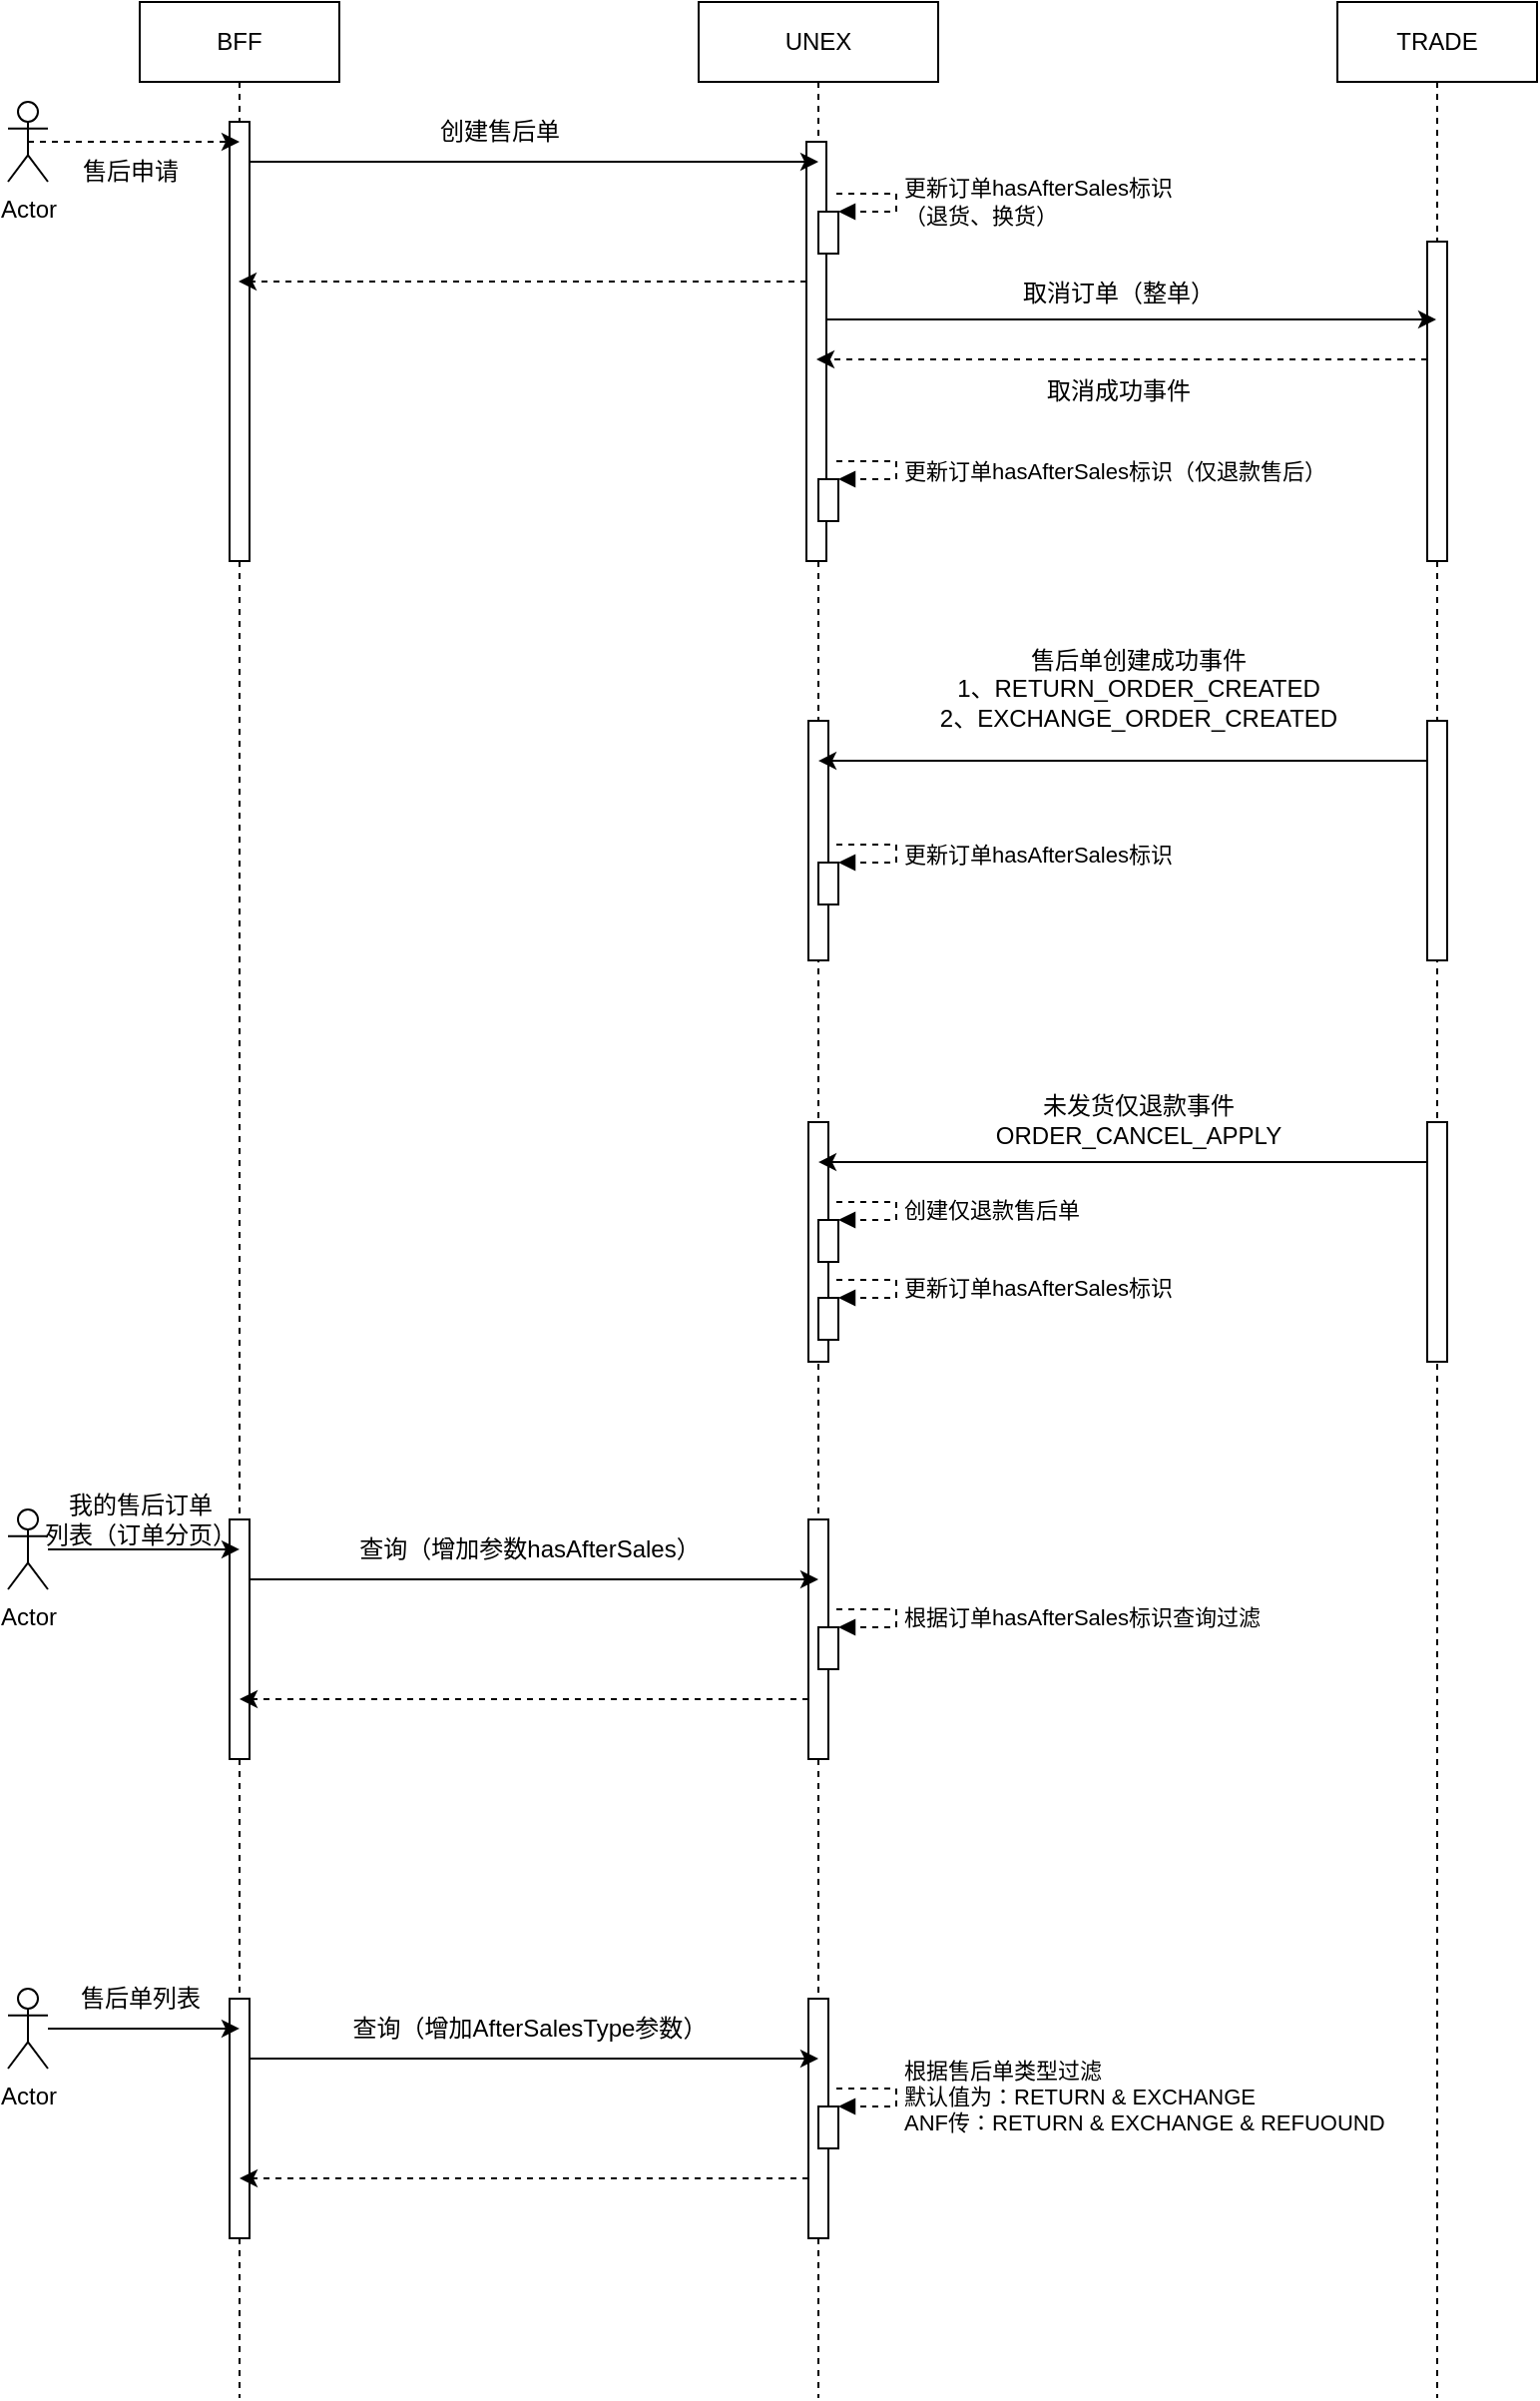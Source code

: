 <mxfile version="20.8.5" type="github">
  <diagram id="oeOLm6TmariHXOsiJxw1" name="第 1 页">
    <mxGraphModel dx="560" dy="764" grid="1" gridSize="10" guides="1" tooltips="1" connect="1" arrows="1" fold="1" page="1" pageScale="1" pageWidth="827" pageHeight="1169" math="0" shadow="0">
      <root>
        <mxCell id="0" />
        <mxCell id="1" parent="0" />
        <mxCell id="Qx3qVUNE9kL9CaYIBk6r-1" value="BFF" style="shape=umlLifeline;perimeter=lifelinePerimeter;whiteSpace=wrap;html=1;container=1;collapsible=0;recursiveResize=0;outlineConnect=0;" vertex="1" parent="1">
          <mxGeometry x="1700" y="360" width="100" height="1200" as="geometry" />
        </mxCell>
        <mxCell id="Qx3qVUNE9kL9CaYIBk6r-2" value="" style="html=1;points=[];perimeter=orthogonalPerimeter;" vertex="1" parent="Qx3qVUNE9kL9CaYIBk6r-1">
          <mxGeometry x="45" y="60" width="10" height="220" as="geometry" />
        </mxCell>
        <mxCell id="Qx3qVUNE9kL9CaYIBk6r-3" value="" style="html=1;points=[];perimeter=orthogonalPerimeter;" vertex="1" parent="Qx3qVUNE9kL9CaYIBk6r-1">
          <mxGeometry x="45" y="760" width="10" height="120" as="geometry" />
        </mxCell>
        <mxCell id="Qx3qVUNE9kL9CaYIBk6r-4" value="售后申请" style="text;html=1;align=center;verticalAlign=middle;resizable=0;points=[];autosize=1;strokeColor=none;fillColor=none;" vertex="1" parent="Qx3qVUNE9kL9CaYIBk6r-1">
          <mxGeometry x="-40" y="70" width="70" height="30" as="geometry" />
        </mxCell>
        <mxCell id="Qx3qVUNE9kL9CaYIBk6r-5" value="UNEX" style="shape=umlLifeline;perimeter=lifelinePerimeter;whiteSpace=wrap;html=1;container=1;collapsible=0;recursiveResize=0;outlineConnect=0;" vertex="1" parent="1">
          <mxGeometry x="1980" y="360" width="120" height="1200" as="geometry" />
        </mxCell>
        <mxCell id="Qx3qVUNE9kL9CaYIBk6r-6" value="" style="html=1;points=[];perimeter=orthogonalPerimeter;" vertex="1" parent="Qx3qVUNE9kL9CaYIBk6r-5">
          <mxGeometry x="54" y="70" width="10" height="210" as="geometry" />
        </mxCell>
        <mxCell id="Qx3qVUNE9kL9CaYIBk6r-7" value="" style="html=1;points=[];perimeter=orthogonalPerimeter;" vertex="1" parent="Qx3qVUNE9kL9CaYIBk6r-5">
          <mxGeometry x="55" y="360" width="10" height="120" as="geometry" />
        </mxCell>
        <mxCell id="Qx3qVUNE9kL9CaYIBk6r-8" value="" style="html=1;points=[];perimeter=orthogonalPerimeter;" vertex="1" parent="Qx3qVUNE9kL9CaYIBk6r-5">
          <mxGeometry x="60" y="431" width="10" height="21" as="geometry" />
        </mxCell>
        <mxCell id="Qx3qVUNE9kL9CaYIBk6r-9" value="更新订单hasAfterSales标识" style="edgeStyle=orthogonalEdgeStyle;html=1;align=left;spacingLeft=2;endArrow=block;rounded=0;entryX=1;entryY=0;dashed=1;" edge="1" parent="Qx3qVUNE9kL9CaYIBk6r-5" target="Qx3qVUNE9kL9CaYIBk6r-8">
          <mxGeometry x="0.013" relative="1" as="geometry">
            <mxPoint x="69" y="422" as="sourcePoint" />
            <Array as="points">
              <mxPoint x="99" y="422" />
            </Array>
            <mxPoint as="offset" />
          </mxGeometry>
        </mxCell>
        <mxCell id="Qx3qVUNE9kL9CaYIBk6r-10" value="" style="html=1;points=[];perimeter=orthogonalPerimeter;" vertex="1" parent="Qx3qVUNE9kL9CaYIBk6r-5">
          <mxGeometry x="55" y="760" width="10" height="120" as="geometry" />
        </mxCell>
        <mxCell id="Qx3qVUNE9kL9CaYIBk6r-11" value="" style="html=1;points=[];perimeter=orthogonalPerimeter;" vertex="1" parent="Qx3qVUNE9kL9CaYIBk6r-5">
          <mxGeometry x="60" y="239" width="10" height="21" as="geometry" />
        </mxCell>
        <mxCell id="Qx3qVUNE9kL9CaYIBk6r-12" value="更新订单hasAfterSales标识（仅退款售后）" style="edgeStyle=orthogonalEdgeStyle;html=1;align=left;spacingLeft=2;endArrow=block;rounded=0;entryX=1;entryY=0;dashed=1;" edge="1" parent="Qx3qVUNE9kL9CaYIBk6r-5" target="Qx3qVUNE9kL9CaYIBk6r-11">
          <mxGeometry x="0.013" relative="1" as="geometry">
            <mxPoint x="69" y="230" as="sourcePoint" />
            <Array as="points">
              <mxPoint x="99" y="230" />
            </Array>
            <mxPoint as="offset" />
          </mxGeometry>
        </mxCell>
        <mxCell id="Qx3qVUNE9kL9CaYIBk6r-13" value="" style="html=1;points=[];perimeter=orthogonalPerimeter;" vertex="1" parent="Qx3qVUNE9kL9CaYIBk6r-5">
          <mxGeometry x="60" y="105" width="10" height="21" as="geometry" />
        </mxCell>
        <mxCell id="Qx3qVUNE9kL9CaYIBk6r-14" value="更新订单hasAfterSales标识&lt;br&gt;（退货、换货）" style="edgeStyle=orthogonalEdgeStyle;html=1;align=left;spacingLeft=2;endArrow=block;rounded=0;entryX=1;entryY=0;dashed=1;" edge="1" parent="Qx3qVUNE9kL9CaYIBk6r-5" target="Qx3qVUNE9kL9CaYIBk6r-13">
          <mxGeometry relative="1" as="geometry">
            <mxPoint x="69" y="96" as="sourcePoint" />
            <Array as="points">
              <mxPoint x="99" y="96" />
            </Array>
            <mxPoint as="offset" />
          </mxGeometry>
        </mxCell>
        <mxCell id="Qx3qVUNE9kL9CaYIBk6r-15" value="" style="html=1;points=[];perimeter=orthogonalPerimeter;" vertex="1" parent="Qx3qVUNE9kL9CaYIBk6r-5">
          <mxGeometry x="60" y="814" width="10" height="21" as="geometry" />
        </mxCell>
        <mxCell id="Qx3qVUNE9kL9CaYIBk6r-16" value="根据订单hasAfterSales标识查询过滤" style="edgeStyle=orthogonalEdgeStyle;html=1;align=left;spacingLeft=2;endArrow=block;rounded=0;entryX=1;entryY=0;dashed=1;" edge="1" parent="Qx3qVUNE9kL9CaYIBk6r-5" target="Qx3qVUNE9kL9CaYIBk6r-15">
          <mxGeometry relative="1" as="geometry">
            <mxPoint x="69" y="805" as="sourcePoint" />
            <Array as="points">
              <mxPoint x="99" y="805" />
            </Array>
            <mxPoint as="offset" />
          </mxGeometry>
        </mxCell>
        <mxCell id="Qx3qVUNE9kL9CaYIBk6r-17" value="TRADE" style="shape=umlLifeline;perimeter=lifelinePerimeter;whiteSpace=wrap;html=1;container=1;collapsible=0;recursiveResize=0;outlineConnect=0;" vertex="1" parent="1">
          <mxGeometry x="2300" y="360" width="100" height="1200" as="geometry" />
        </mxCell>
        <mxCell id="Qx3qVUNE9kL9CaYIBk6r-18" value="" style="html=1;points=[];perimeter=orthogonalPerimeter;" vertex="1" parent="Qx3qVUNE9kL9CaYIBk6r-17">
          <mxGeometry x="45" y="120" width="10" height="160" as="geometry" />
        </mxCell>
        <mxCell id="Qx3qVUNE9kL9CaYIBk6r-19" value="" style="html=1;points=[];perimeter=orthogonalPerimeter;" vertex="1" parent="Qx3qVUNE9kL9CaYIBk6r-17">
          <mxGeometry x="45" y="360" width="10" height="120" as="geometry" />
        </mxCell>
        <mxCell id="Qx3qVUNE9kL9CaYIBk6r-20" value="创建售后单" style="text;html=1;align=center;verticalAlign=middle;resizable=0;points=[];autosize=1;strokeColor=none;fillColor=none;" vertex="1" parent="1">
          <mxGeometry x="1840" y="410" width="80" height="30" as="geometry" />
        </mxCell>
        <mxCell id="Qx3qVUNE9kL9CaYIBk6r-21" style="edgeStyle=orthogonalEdgeStyle;rounded=0;orthogonalLoop=1;jettySize=auto;html=1;dashed=1;" edge="1" parent="1">
          <mxGeometry relative="1" as="geometry">
            <Array as="points">
              <mxPoint x="1890" y="500" />
              <mxPoint x="1890" y="500" />
            </Array>
            <mxPoint x="2034" y="500" as="sourcePoint" />
            <mxPoint x="1749.5" y="500" as="targetPoint" />
          </mxGeometry>
        </mxCell>
        <mxCell id="Qx3qVUNE9kL9CaYIBk6r-22" style="edgeStyle=orthogonalEdgeStyle;rounded=0;orthogonalLoop=1;jettySize=auto;html=1;" edge="1" parent="1">
          <mxGeometry relative="1" as="geometry">
            <Array as="points">
              <mxPoint x="2250" y="519" />
              <mxPoint x="2250" y="519" />
            </Array>
            <mxPoint x="2044" y="519.0" as="sourcePoint" />
            <mxPoint x="2349.5" y="519.0" as="targetPoint" />
          </mxGeometry>
        </mxCell>
        <mxCell id="Qx3qVUNE9kL9CaYIBk6r-23" value="取消订单（整单）" style="text;html=1;align=center;verticalAlign=middle;resizable=0;points=[];autosize=1;strokeColor=none;fillColor=none;" vertex="1" parent="1">
          <mxGeometry x="2130" y="491" width="120" height="30" as="geometry" />
        </mxCell>
        <mxCell id="Qx3qVUNE9kL9CaYIBk6r-24" style="edgeStyle=orthogonalEdgeStyle;rounded=0;orthogonalLoop=1;jettySize=auto;html=1;exitX=0.5;exitY=0.5;exitDx=0;exitDy=0;exitPerimeter=0;dashed=1;" edge="1" parent="1" source="Qx3qVUNE9kL9CaYIBk6r-25">
          <mxGeometry relative="1" as="geometry">
            <mxPoint x="1750" y="430" as="targetPoint" />
            <Array as="points">
              <mxPoint x="1750" y="430" />
            </Array>
          </mxGeometry>
        </mxCell>
        <mxCell id="Qx3qVUNE9kL9CaYIBk6r-25" value="Actor" style="shape=umlActor;verticalLabelPosition=bottom;verticalAlign=top;html=1;" vertex="1" parent="1">
          <mxGeometry x="1634" y="410" width="20" height="40" as="geometry" />
        </mxCell>
        <mxCell id="Qx3qVUNE9kL9CaYIBk6r-26" style="edgeStyle=orthogonalEdgeStyle;rounded=0;orthogonalLoop=1;jettySize=auto;html=1;entryX=0.5;entryY=0.167;entryDx=0;entryDy=0;entryPerimeter=0;" edge="1" parent="1" source="Qx3qVUNE9kL9CaYIBk6r-19" target="Qx3qVUNE9kL9CaYIBk6r-7">
          <mxGeometry relative="1" as="geometry">
            <Array as="points">
              <mxPoint x="2230" y="740" />
              <mxPoint x="2230" y="740" />
            </Array>
          </mxGeometry>
        </mxCell>
        <mxCell id="Qx3qVUNE9kL9CaYIBk6r-27" value="售后单创建成功事件&lt;br&gt;&lt;div&gt;1、RETURN_ORDER_CREATED&lt;/div&gt;&lt;div&gt;2、EXCHANGE_ORDER_CREATED&lt;/div&gt;" style="text;html=1;align=center;verticalAlign=middle;resizable=0;points=[];autosize=1;strokeColor=none;fillColor=none;" vertex="1" parent="1">
          <mxGeometry x="2090" y="674" width="220" height="60" as="geometry" />
        </mxCell>
        <mxCell id="Qx3qVUNE9kL9CaYIBk6r-28" style="edgeStyle=orthogonalEdgeStyle;rounded=0;orthogonalLoop=1;jettySize=auto;html=1;entryX=0.5;entryY=0.458;entryDx=0;entryDy=0;entryPerimeter=0;" edge="1" parent="1" source="Qx3qVUNE9kL9CaYIBk6r-29">
          <mxGeometry relative="1" as="geometry">
            <mxPoint x="1750" y="1134.96" as="targetPoint" />
          </mxGeometry>
        </mxCell>
        <mxCell id="Qx3qVUNE9kL9CaYIBk6r-29" value="Actor" style="shape=umlActor;verticalLabelPosition=bottom;verticalAlign=top;html=1;" vertex="1" parent="1">
          <mxGeometry x="1634" y="1115" width="20" height="40" as="geometry" />
        </mxCell>
        <mxCell id="Qx3qVUNE9kL9CaYIBk6r-30" value="我的售后订单&lt;br&gt;列表（订单分页）" style="text;html=1;align=center;verticalAlign=middle;resizable=0;points=[];autosize=1;strokeColor=none;fillColor=none;" vertex="1" parent="1">
          <mxGeometry x="1640" y="1100" width="120" height="40" as="geometry" />
        </mxCell>
        <mxCell id="Qx3qVUNE9kL9CaYIBk6r-31" style="edgeStyle=orthogonalEdgeStyle;rounded=0;orthogonalLoop=1;jettySize=auto;html=1;" edge="1" parent="1" source="Qx3qVUNE9kL9CaYIBk6r-3">
          <mxGeometry relative="1" as="geometry">
            <Array as="points">
              <mxPoint x="2040" y="1150" />
            </Array>
            <mxPoint x="2040" y="1150" as="targetPoint" />
          </mxGeometry>
        </mxCell>
        <mxCell id="Qx3qVUNE9kL9CaYIBk6r-32" style="edgeStyle=orthogonalEdgeStyle;rounded=0;orthogonalLoop=1;jettySize=auto;html=1;strokeColor=#000000;" edge="1" parent="1" source="Qx3qVUNE9kL9CaYIBk6r-2">
          <mxGeometry relative="1" as="geometry">
            <Array as="points">
              <mxPoint x="1780" y="440" />
              <mxPoint x="1780" y="440" />
            </Array>
            <mxPoint x="2040" y="440" as="targetPoint" />
          </mxGeometry>
        </mxCell>
        <mxCell id="Qx3qVUNE9kL9CaYIBk6r-33" value="取消成功事件" style="text;html=1;align=center;verticalAlign=middle;resizable=0;points=[];autosize=1;strokeColor=none;fillColor=none;" vertex="1" parent="1">
          <mxGeometry x="2140" y="540" width="100" height="30" as="geometry" />
        </mxCell>
        <mxCell id="Qx3qVUNE9kL9CaYIBk6r-34" style="edgeStyle=orthogonalEdgeStyle;rounded=0;orthogonalLoop=1;jettySize=auto;html=1;dashed=1;" edge="1" parent="1">
          <mxGeometry relative="1" as="geometry">
            <mxPoint x="2345" y="539.0" as="sourcePoint" />
            <mxPoint x="2039" y="539.0" as="targetPoint" />
            <Array as="points">
              <mxPoint x="2310" y="539" />
              <mxPoint x="2310" y="539" />
            </Array>
          </mxGeometry>
        </mxCell>
        <mxCell id="Qx3qVUNE9kL9CaYIBk6r-35" value="" style="html=1;points=[];perimeter=orthogonalPerimeter;" vertex="1" parent="1">
          <mxGeometry x="2035" y="921" width="10" height="120" as="geometry" />
        </mxCell>
        <mxCell id="Qx3qVUNE9kL9CaYIBk6r-36" value="" style="html=1;points=[];perimeter=orthogonalPerimeter;" vertex="1" parent="1">
          <mxGeometry x="2040" y="970" width="10" height="21" as="geometry" />
        </mxCell>
        <mxCell id="Qx3qVUNE9kL9CaYIBk6r-37" value="创建仅退款售后单" style="edgeStyle=orthogonalEdgeStyle;html=1;align=left;spacingLeft=2;endArrow=block;rounded=0;entryX=1;entryY=0;dashed=1;" edge="1" parent="1" target="Qx3qVUNE9kL9CaYIBk6r-36">
          <mxGeometry relative="1" as="geometry">
            <mxPoint x="2049" y="961" as="sourcePoint" />
            <Array as="points">
              <mxPoint x="2079" y="961" />
            </Array>
            <mxPoint as="offset" />
          </mxGeometry>
        </mxCell>
        <mxCell id="Qx3qVUNE9kL9CaYIBk6r-38" value="" style="html=1;points=[];perimeter=orthogonalPerimeter;" vertex="1" parent="1">
          <mxGeometry x="2345" y="921" width="10" height="120" as="geometry" />
        </mxCell>
        <mxCell id="Qx3qVUNE9kL9CaYIBk6r-39" style="edgeStyle=orthogonalEdgeStyle;rounded=0;orthogonalLoop=1;jettySize=auto;html=1;entryX=0.5;entryY=0.167;entryDx=0;entryDy=0;entryPerimeter=0;" edge="1" parent="1" source="Qx3qVUNE9kL9CaYIBk6r-38" target="Qx3qVUNE9kL9CaYIBk6r-35">
          <mxGeometry relative="1" as="geometry">
            <Array as="points">
              <mxPoint x="2230" y="941" />
              <mxPoint x="2230" y="941" />
            </Array>
          </mxGeometry>
        </mxCell>
        <mxCell id="Qx3qVUNE9kL9CaYIBk6r-40" value="未发货仅退款事件&lt;br&gt;ORDER_CANCEL_APPLY" style="text;html=1;align=center;verticalAlign=middle;resizable=0;points=[];autosize=1;strokeColor=none;fillColor=none;" vertex="1" parent="1">
          <mxGeometry x="2115" y="900" width="170" height="40" as="geometry" />
        </mxCell>
        <mxCell id="Qx3qVUNE9kL9CaYIBk6r-41" value="" style="html=1;points=[];perimeter=orthogonalPerimeter;" vertex="1" parent="1">
          <mxGeometry x="2040" y="1009" width="10" height="21" as="geometry" />
        </mxCell>
        <mxCell id="Qx3qVUNE9kL9CaYIBk6r-42" value="更新订单hasAfterSales标识" style="edgeStyle=orthogonalEdgeStyle;html=1;align=left;spacingLeft=2;endArrow=block;rounded=0;entryX=1;entryY=0;dashed=1;" edge="1" parent="1" target="Qx3qVUNE9kL9CaYIBk6r-41">
          <mxGeometry relative="1" as="geometry">
            <mxPoint x="2049" y="1000" as="sourcePoint" />
            <Array as="points">
              <mxPoint x="2079" y="1000" />
            </Array>
            <mxPoint as="offset" />
          </mxGeometry>
        </mxCell>
        <mxCell id="Qx3qVUNE9kL9CaYIBk6r-43" value="查询（增加参数hasAfterSales）" style="text;html=1;align=center;verticalAlign=middle;resizable=0;points=[];autosize=1;strokeColor=none;fillColor=none;" vertex="1" parent="1">
          <mxGeometry x="1800" y="1120" width="190" height="30" as="geometry" />
        </mxCell>
        <mxCell id="Qx3qVUNE9kL9CaYIBk6r-44" style="edgeStyle=orthogonalEdgeStyle;rounded=0;orthogonalLoop=1;jettySize=auto;html=1;entryX=0.5;entryY=0.75;entryDx=0;entryDy=0;entryPerimeter=0;dashed=1;" edge="1" parent="1" source="Qx3qVUNE9kL9CaYIBk6r-10" target="Qx3qVUNE9kL9CaYIBk6r-3">
          <mxGeometry relative="1" as="geometry">
            <Array as="points">
              <mxPoint x="2000" y="1210" />
              <mxPoint x="2000" y="1210" />
            </Array>
          </mxGeometry>
        </mxCell>
        <mxCell id="Qx3qVUNE9kL9CaYIBk6r-45" value="" style="html=1;points=[];perimeter=orthogonalPerimeter;" vertex="1" parent="1">
          <mxGeometry x="1745" y="1360" width="10" height="120" as="geometry" />
        </mxCell>
        <mxCell id="Qx3qVUNE9kL9CaYIBk6r-46" value="" style="html=1;points=[];perimeter=orthogonalPerimeter;" vertex="1" parent="1">
          <mxGeometry x="2035" y="1360" width="10" height="120" as="geometry" />
        </mxCell>
        <mxCell id="Qx3qVUNE9kL9CaYIBk6r-47" style="edgeStyle=orthogonalEdgeStyle;rounded=0;orthogonalLoop=1;jettySize=auto;html=1;entryX=0.5;entryY=0.458;entryDx=0;entryDy=0;entryPerimeter=0;" edge="1" parent="1" source="Qx3qVUNE9kL9CaYIBk6r-48">
          <mxGeometry relative="1" as="geometry">
            <mxPoint x="1750" y="1374.96" as="targetPoint" />
          </mxGeometry>
        </mxCell>
        <mxCell id="Qx3qVUNE9kL9CaYIBk6r-48" value="Actor" style="shape=umlActor;verticalLabelPosition=bottom;verticalAlign=top;html=1;" vertex="1" parent="1">
          <mxGeometry x="1634" y="1355" width="20" height="40" as="geometry" />
        </mxCell>
        <mxCell id="Qx3qVUNE9kL9CaYIBk6r-49" value="售后单列表" style="text;html=1;align=center;verticalAlign=middle;resizable=0;points=[];autosize=1;strokeColor=none;fillColor=none;" vertex="1" parent="1">
          <mxGeometry x="1660" y="1345" width="80" height="30" as="geometry" />
        </mxCell>
        <mxCell id="Qx3qVUNE9kL9CaYIBk6r-50" style="edgeStyle=orthogonalEdgeStyle;rounded=0;orthogonalLoop=1;jettySize=auto;html=1;" edge="1" parent="1" source="Qx3qVUNE9kL9CaYIBk6r-45">
          <mxGeometry relative="1" as="geometry">
            <Array as="points">
              <mxPoint x="2040" y="1390" />
            </Array>
            <mxPoint x="2040" y="1390" as="targetPoint" />
          </mxGeometry>
        </mxCell>
        <mxCell id="Qx3qVUNE9kL9CaYIBk6r-51" value="查询（增加AfterSalesType参数&lt;span style=&quot;background-color: initial;&quot;&gt;）&lt;/span&gt;" style="text;html=1;align=center;verticalAlign=middle;resizable=0;points=[];autosize=1;strokeColor=none;fillColor=none;" vertex="1" parent="1">
          <mxGeometry x="1795" y="1360" width="200" height="30" as="geometry" />
        </mxCell>
        <mxCell id="Qx3qVUNE9kL9CaYIBk6r-52" style="edgeStyle=orthogonalEdgeStyle;rounded=0;orthogonalLoop=1;jettySize=auto;html=1;entryX=0.5;entryY=0.75;entryDx=0;entryDy=0;entryPerimeter=0;dashed=1;" edge="1" parent="1" source="Qx3qVUNE9kL9CaYIBk6r-46" target="Qx3qVUNE9kL9CaYIBk6r-45">
          <mxGeometry relative="1" as="geometry">
            <Array as="points">
              <mxPoint x="2000" y="1450" />
              <mxPoint x="2000" y="1450" />
            </Array>
          </mxGeometry>
        </mxCell>
        <mxCell id="Qx3qVUNE9kL9CaYIBk6r-53" value="" style="html=1;points=[];perimeter=orthogonalPerimeter;" vertex="1" parent="1">
          <mxGeometry x="2040" y="1414" width="10" height="21" as="geometry" />
        </mxCell>
        <mxCell id="Qx3qVUNE9kL9CaYIBk6r-54" value="根据售后单类型过滤&lt;br&gt;默认值为：RETURN &amp;amp;&amp;nbsp;EXCHANGE&lt;br&gt;ANF传：RETURN &amp;amp; EXCHANGE &amp;amp; REFUOUND" style="edgeStyle=orthogonalEdgeStyle;html=1;align=left;spacingLeft=2;endArrow=block;rounded=0;entryX=1;entryY=0;dashed=1;" edge="1" parent="1" target="Qx3qVUNE9kL9CaYIBk6r-53">
          <mxGeometry relative="1" as="geometry">
            <mxPoint x="2049" y="1405" as="sourcePoint" />
            <Array as="points">
              <mxPoint x="2079" y="1405" />
            </Array>
            <mxPoint as="offset" />
          </mxGeometry>
        </mxCell>
      </root>
    </mxGraphModel>
  </diagram>
</mxfile>
